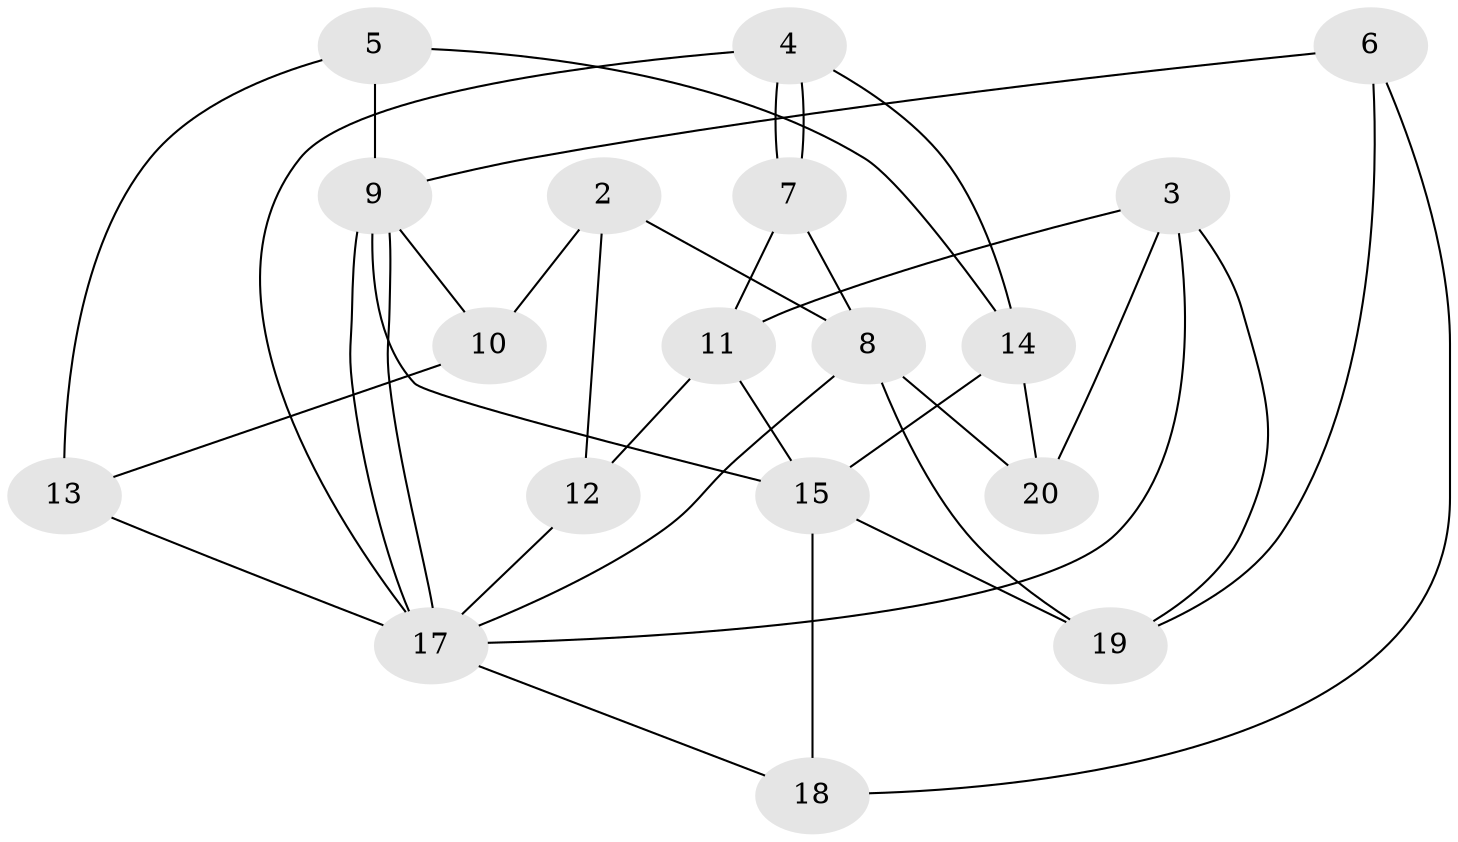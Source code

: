 // Generated by graph-tools (version 1.1) at 2025/46/02/15/25 05:46:28]
// undirected, 18 vertices, 36 edges
graph export_dot {
graph [start="1"]
  node [color=gray90,style=filled];
  2;
  3;
  4;
  5;
  6 [super="+16"];
  7;
  8;
  9;
  10;
  11 [super="+1"];
  12;
  13;
  14;
  15 [super="+1"];
  17;
  18;
  19;
  20 [super="+16"];
  2 -- 12;
  2 -- 8;
  2 -- 10;
  3 -- 11;
  3 -- 17;
  3 -- 19;
  3 -- 20;
  4 -- 17;
  4 -- 7;
  4 -- 7;
  4 -- 14;
  5 -- 13;
  5 -- 14;
  5 -- 9;
  6 -- 19;
  6 -- 9;
  6 -- 18;
  7 -- 8;
  7 -- 11;
  8 -- 17;
  8 -- 19;
  8 -- 20;
  9 -- 17;
  9 -- 17;
  9 -- 10;
  9 -- 15;
  10 -- 13;
  11 -- 15;
  11 -- 12;
  12 -- 17;
  13 -- 17;
  14 -- 20;
  14 -- 15;
  15 -- 18;
  15 -- 19;
  17 -- 18;
}
